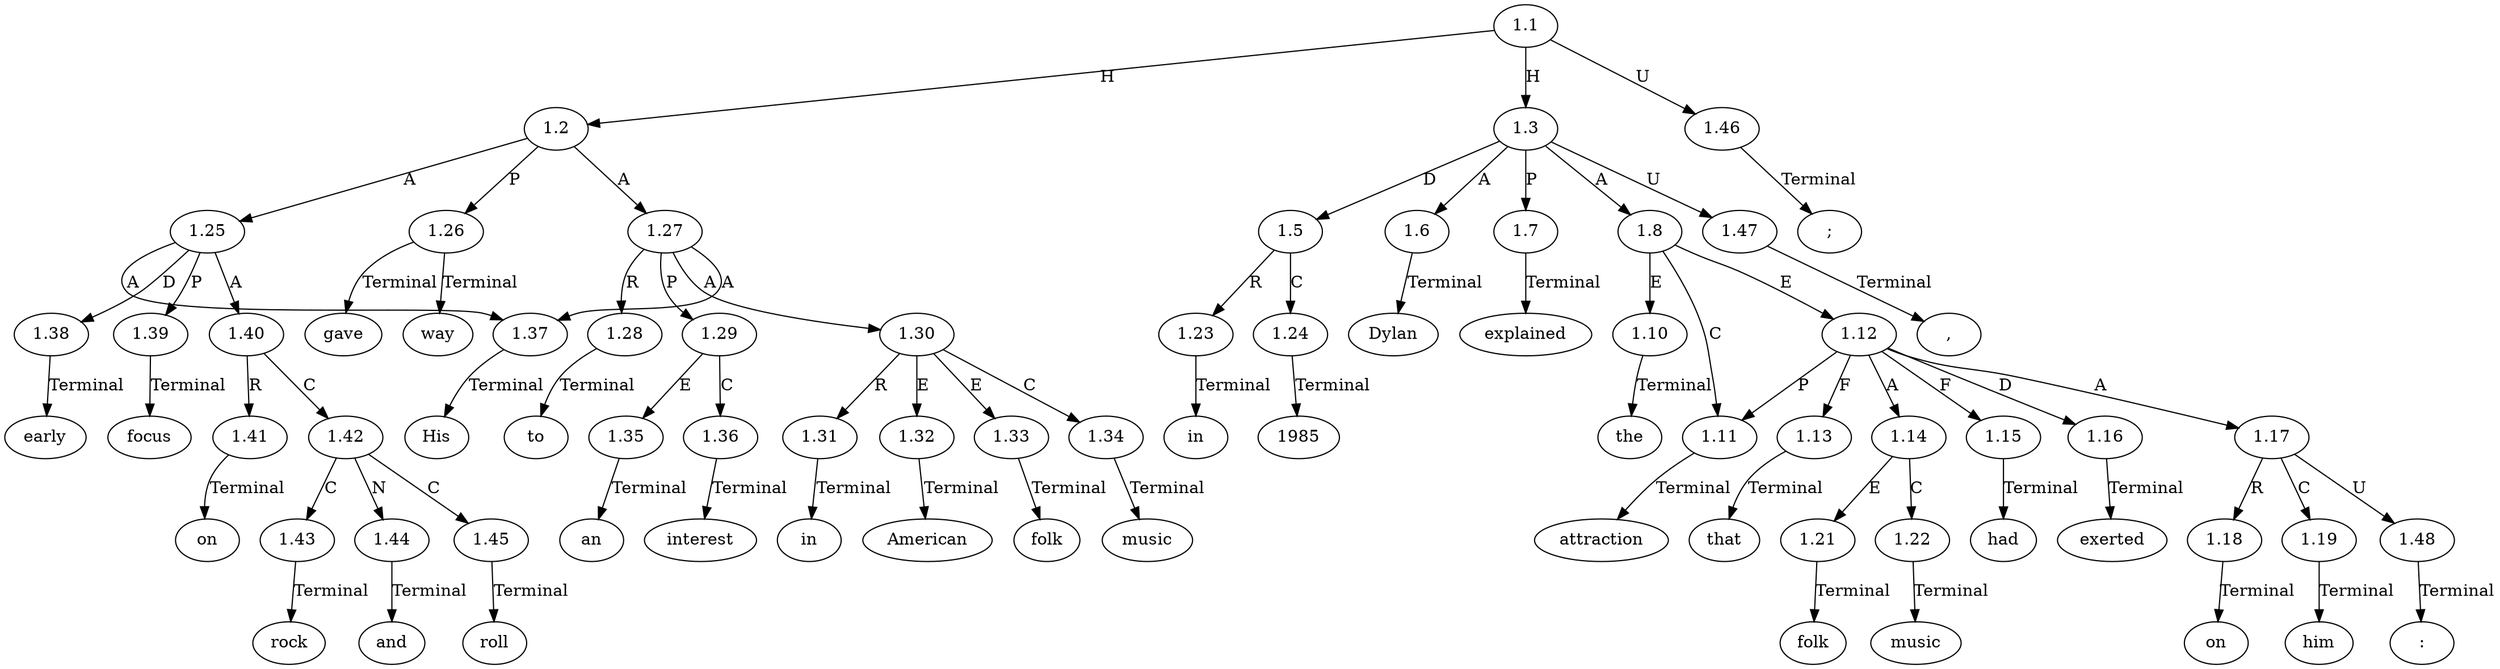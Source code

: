 // Graph
digraph {
	0.1 [label=His ordering=out]
	0.10 [label=to ordering=out]
	0.11 [label=an ordering=out]
	0.12 [label=interest ordering=out]
	0.13 [label=in ordering=out]
	0.14 [label=American ordering=out]
	0.15 [label=folk ordering=out]
	0.16 [label=music ordering=out]
	0.17 [label=";" ordering=out]
	0.18 [label=in ordering=out]
	0.19 [label=1985 ordering=out]
	0.2 [label=early ordering=out]
	0.20 [label="," ordering=out]
	0.21 [label=Dylan ordering=out]
	0.22 [label=explained ordering=out]
	0.23 [label=the ordering=out]
	0.24 [label=attraction ordering=out]
	0.25 [label=that ordering=out]
	0.26 [label=folk ordering=out]
	0.27 [label=music ordering=out]
	0.28 [label=had ordering=out]
	0.29 [label=exerted ordering=out]
	0.3 [label=focus ordering=out]
	0.30 [label=on ordering=out]
	0.31 [label=him ordering=out]
	0.32 [label=":" ordering=out]
	0.4 [label=on ordering=out]
	0.5 [label=rock ordering=out]
	0.6 [label=and ordering=out]
	0.7 [label=roll ordering=out]
	0.8 [label=gave ordering=out]
	0.9 [label=way ordering=out]
	1.1 [label=1.1 ordering=out]
	1.2 [label=1.2 ordering=out]
	1.3 [label=1.3 ordering=out]
	1.5 [label=1.5 ordering=out]
	1.6 [label=1.6 ordering=out]
	1.7 [label=1.7 ordering=out]
	1.8 [label=1.8 ordering=out]
	1.10 [label=1.10 ordering=out]
	1.11 [label=1.11 ordering=out]
	1.12 [label=1.12 ordering=out]
	1.13 [label=1.13 ordering=out]
	1.14 [label=1.14 ordering=out]
	1.15 [label=1.15 ordering=out]
	1.16 [label=1.16 ordering=out]
	1.17 [label=1.17 ordering=out]
	1.18 [label=1.18 ordering=out]
	1.19 [label=1.19 ordering=out]
	1.21 [label=1.21 ordering=out]
	1.22 [label=1.22 ordering=out]
	1.23 [label=1.23 ordering=out]
	1.24 [label=1.24 ordering=out]
	1.25 [label=1.25 ordering=out]
	1.26 [label=1.26 ordering=out]
	1.27 [label=1.27 ordering=out]
	1.28 [label=1.28 ordering=out]
	1.29 [label=1.29 ordering=out]
	1.30 [label=1.30 ordering=out]
	1.31 [label=1.31 ordering=out]
	1.32 [label=1.32 ordering=out]
	1.33 [label=1.33 ordering=out]
	1.34 [label=1.34 ordering=out]
	1.35 [label=1.35 ordering=out]
	1.36 [label=1.36 ordering=out]
	1.37 [label=1.37 ordering=out]
	1.38 [label=1.38 ordering=out]
	1.39 [label=1.39 ordering=out]
	1.40 [label=1.40 ordering=out]
	1.41 [label=1.41 ordering=out]
	1.42 [label=1.42 ordering=out]
	1.43 [label=1.43 ordering=out]
	1.44 [label=1.44 ordering=out]
	1.45 [label=1.45 ordering=out]
	1.46 [label=1.46 ordering=out]
	1.47 [label=1.47 ordering=out]
	1.48 [label=1.48 ordering=out]
	1.1 -> 1.2 [label=H ordering=out]
	1.1 -> 1.3 [label=H ordering=out]
	1.1 -> 1.46 [label=U ordering=out]
	1.2 -> 1.25 [label=A ordering=out]
	1.2 -> 1.26 [label=P ordering=out]
	1.2 -> 1.27 [label=A ordering=out]
	1.3 -> 1.5 [label=D ordering=out]
	1.3 -> 1.6 [label=A ordering=out]
	1.3 -> 1.7 [label=P ordering=out]
	1.3 -> 1.8 [label=A ordering=out]
	1.3 -> 1.47 [label=U ordering=out]
	1.5 -> 1.23 [label=R ordering=out]
	1.5 -> 1.24 [label=C ordering=out]
	1.6 -> 0.21 [label=Terminal ordering=out]
	1.7 -> 0.22 [label=Terminal ordering=out]
	1.8 -> 1.10 [label=E ordering=out]
	1.8 -> 1.11 [label=C ordering=out]
	1.8 -> 1.12 [label=E ordering=out]
	1.10 -> 0.23 [label=Terminal ordering=out]
	1.11 -> 0.24 [label=Terminal ordering=out]
	1.12 -> 1.11 [label=P ordering=out]
	1.12 -> 1.13 [label=F ordering=out]
	1.12 -> 1.14 [label=A ordering=out]
	1.12 -> 1.15 [label=F ordering=out]
	1.12 -> 1.16 [label=D ordering=out]
	1.12 -> 1.17 [label=A ordering=out]
	1.13 -> 0.25 [label=Terminal ordering=out]
	1.14 -> 1.21 [label=E ordering=out]
	1.14 -> 1.22 [label=C ordering=out]
	1.15 -> 0.28 [label=Terminal ordering=out]
	1.16 -> 0.29 [label=Terminal ordering=out]
	1.17 -> 1.18 [label=R ordering=out]
	1.17 -> 1.19 [label=C ordering=out]
	1.17 -> 1.48 [label=U ordering=out]
	1.18 -> 0.30 [label=Terminal ordering=out]
	1.19 -> 0.31 [label=Terminal ordering=out]
	1.21 -> 0.26 [label=Terminal ordering=out]
	1.22 -> 0.27 [label=Terminal ordering=out]
	1.23 -> 0.18 [label=Terminal ordering=out]
	1.24 -> 0.19 [label=Terminal ordering=out]
	1.25 -> 1.37 [label=A ordering=out]
	1.25 -> 1.38 [label=D ordering=out]
	1.25 -> 1.39 [label=P ordering=out]
	1.25 -> 1.40 [label=A ordering=out]
	1.26 -> 0.8 [label=Terminal ordering=out]
	1.26 -> 0.9 [label=Terminal ordering=out]
	1.27 -> 1.28 [label=R ordering=out]
	1.27 -> 1.29 [label=P ordering=out]
	1.27 -> 1.30 [label=A ordering=out]
	1.27 -> 1.37 [label=A ordering=out]
	1.28 -> 0.10 [label=Terminal ordering=out]
	1.29 -> 1.35 [label=E ordering=out]
	1.29 -> 1.36 [label=C ordering=out]
	1.30 -> 1.31 [label=R ordering=out]
	1.30 -> 1.32 [label=E ordering=out]
	1.30 -> 1.33 [label=E ordering=out]
	1.30 -> 1.34 [label=C ordering=out]
	1.31 -> 0.13 [label=Terminal ordering=out]
	1.32 -> 0.14 [label=Terminal ordering=out]
	1.33 -> 0.15 [label=Terminal ordering=out]
	1.34 -> 0.16 [label=Terminal ordering=out]
	1.35 -> 0.11 [label=Terminal ordering=out]
	1.36 -> 0.12 [label=Terminal ordering=out]
	1.37 -> 0.1 [label=Terminal ordering=out]
	1.38 -> 0.2 [label=Terminal ordering=out]
	1.39 -> 0.3 [label=Terminal ordering=out]
	1.40 -> 1.41 [label=R ordering=out]
	1.40 -> 1.42 [label=C ordering=out]
	1.41 -> 0.4 [label=Terminal ordering=out]
	1.42 -> 1.43 [label=C ordering=out]
	1.42 -> 1.44 [label=N ordering=out]
	1.42 -> 1.45 [label=C ordering=out]
	1.43 -> 0.5 [label=Terminal ordering=out]
	1.44 -> 0.6 [label=Terminal ordering=out]
	1.45 -> 0.7 [label=Terminal ordering=out]
	1.46 -> 0.17 [label=Terminal ordering=out]
	1.47 -> 0.20 [label=Terminal ordering=out]
	1.48 -> 0.32 [label=Terminal ordering=out]
}
